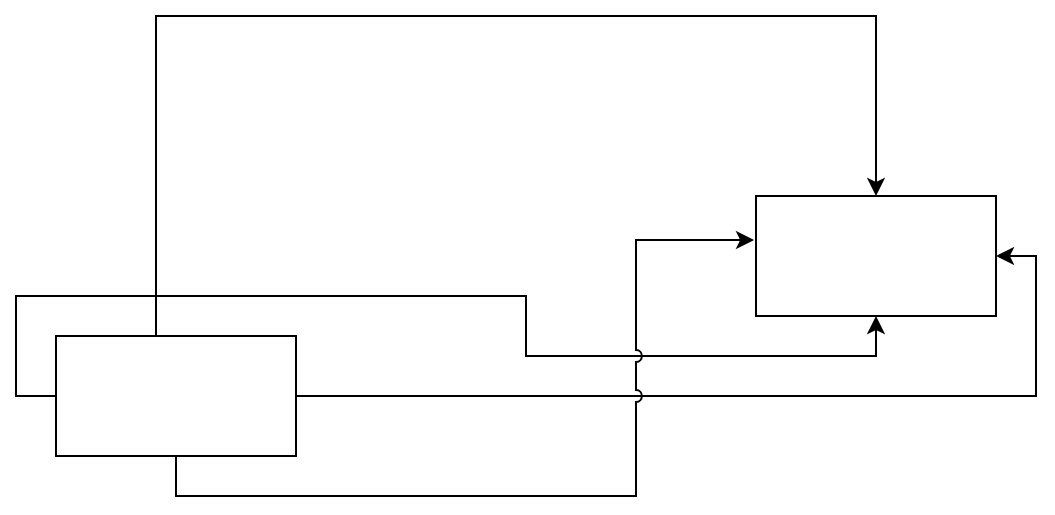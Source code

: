 <mxfile version="21.3.0" type="device">
  <diagram id="UCAFyyYOc3Pje-tlUptC" name="ページ1">
    <mxGraphModel dx="981" dy="518" grid="1" gridSize="10" guides="1" tooltips="1" connect="1" arrows="1" fold="1" page="1" pageScale="1" pageWidth="1654" pageHeight="1169" math="0" shadow="0">
      <root>
        <mxCell id="0" />
        <mxCell id="1" parent="0" />
        <mxCell id="3rCkiLBGsuGbAyMgKd4v-3" style="edgeStyle=orthogonalEdgeStyle;rounded=0;orthogonalLoop=1;jettySize=auto;html=1;exitX=0;exitY=0.5;exitDx=0;exitDy=0;" edge="1" parent="1" source="3rCkiLBGsuGbAyMgKd4v-1" target="3rCkiLBGsuGbAyMgKd4v-2">
          <mxGeometry relative="1" as="geometry" />
        </mxCell>
        <mxCell id="3rCkiLBGsuGbAyMgKd4v-4" style="edgeStyle=orthogonalEdgeStyle;rounded=0;orthogonalLoop=1;jettySize=auto;html=1;exitX=0.5;exitY=0;exitDx=0;exitDy=0;entryX=0.5;entryY=0;entryDx=0;entryDy=0;" edge="1" parent="1" source="3rCkiLBGsuGbAyMgKd4v-1" target="3rCkiLBGsuGbAyMgKd4v-2">
          <mxGeometry relative="1" as="geometry">
            <Array as="points">
              <mxPoint x="300" y="130" />
              <mxPoint x="660" y="130" />
            </Array>
          </mxGeometry>
        </mxCell>
        <mxCell id="3rCkiLBGsuGbAyMgKd4v-5" style="edgeStyle=orthogonalEdgeStyle;rounded=0;orthogonalLoop=1;jettySize=auto;html=1;entryX=1;entryY=0.5;entryDx=0;entryDy=0;" edge="1" parent="1" source="3rCkiLBGsuGbAyMgKd4v-1" target="3rCkiLBGsuGbAyMgKd4v-2">
          <mxGeometry relative="1" as="geometry" />
        </mxCell>
        <mxCell id="3rCkiLBGsuGbAyMgKd4v-6" style="edgeStyle=orthogonalEdgeStyle;rounded=0;orthogonalLoop=1;jettySize=auto;html=1;exitX=0.5;exitY=1;exitDx=0;exitDy=0;entryX=-0.008;entryY=0.367;entryDx=0;entryDy=0;entryPerimeter=0;jumpStyle=arc;" edge="1" parent="1" source="3rCkiLBGsuGbAyMgKd4v-1" target="3rCkiLBGsuGbAyMgKd4v-2">
          <mxGeometry relative="1" as="geometry">
            <Array as="points">
              <mxPoint x="310" y="370" />
              <mxPoint x="540" y="370" />
              <mxPoint x="540" y="242" />
            </Array>
          </mxGeometry>
        </mxCell>
        <mxCell id="3rCkiLBGsuGbAyMgKd4v-1" value="" style="rounded=0;whiteSpace=wrap;html=1;" vertex="1" parent="1">
          <mxGeometry x="250" y="290" width="120" height="60" as="geometry" />
        </mxCell>
        <mxCell id="3rCkiLBGsuGbAyMgKd4v-2" value="" style="rounded=0;whiteSpace=wrap;html=1;" vertex="1" parent="1">
          <mxGeometry x="600" y="220" width="120" height="60" as="geometry" />
        </mxCell>
      </root>
    </mxGraphModel>
  </diagram>
</mxfile>
